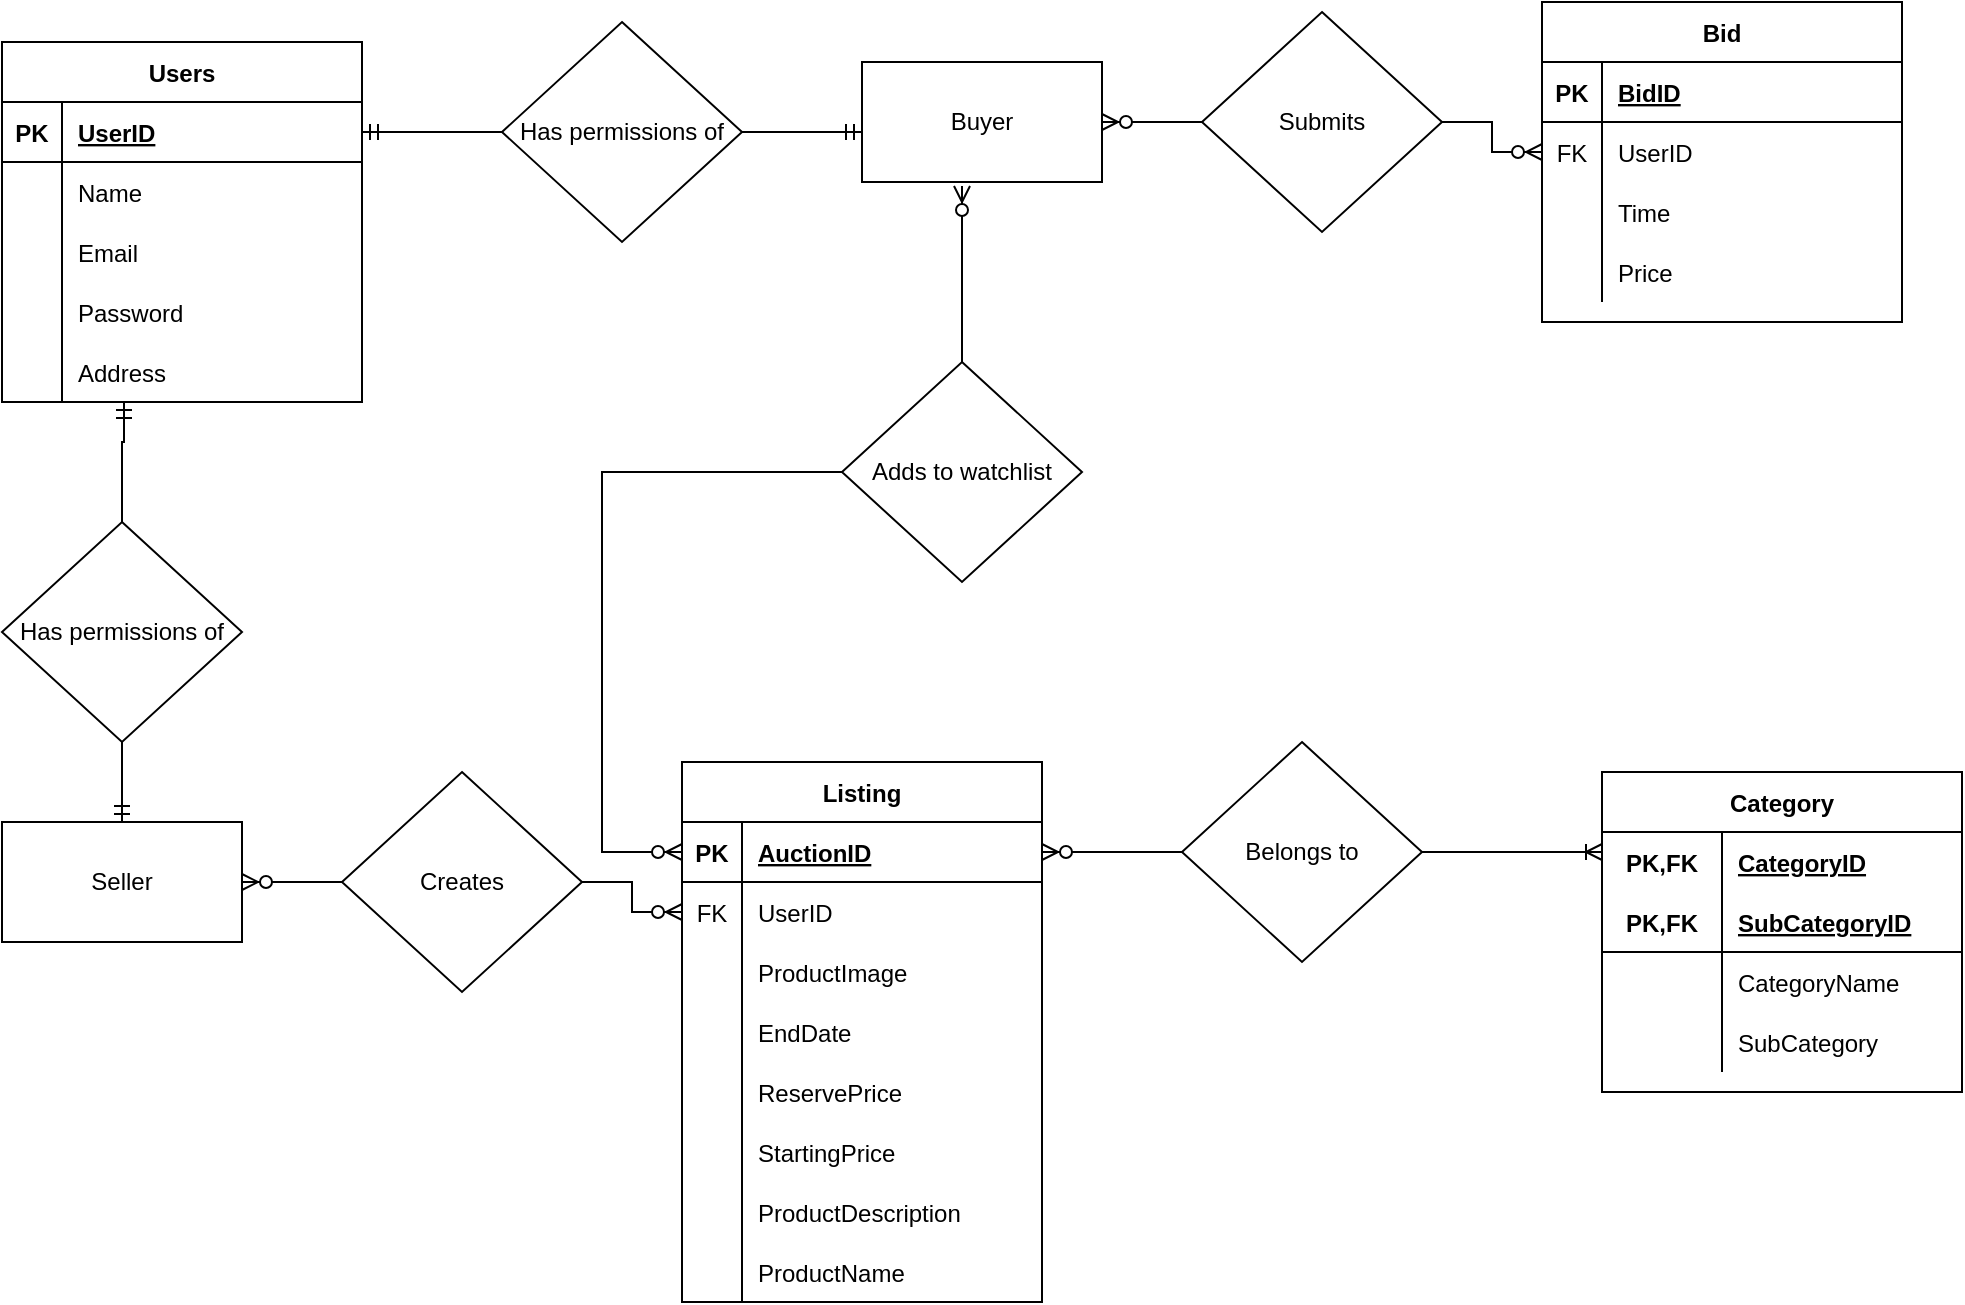<mxfile version="13.8.2" type="device"><diagram id="R2lEEEUBdFMjLlhIrx00" name="Page-1"><mxGraphModel dx="657" dy="1120" grid="1" gridSize="10" guides="1" tooltips="1" connect="1" arrows="1" fold="1" page="1" pageScale="1" pageWidth="850" pageHeight="1100" math="0" shadow="0" extFonts="Permanent Marker^https://fonts.googleapis.com/css?family=Permanent+Marker"><root><mxCell id="0"/><mxCell id="1" parent="0"/><mxCell id="yxh_WtCR7cOHG_nwAuPL-2" style="edgeStyle=orthogonalEdgeStyle;rounded=0;orthogonalLoop=1;jettySize=auto;html=1;endArrow=none;endFill=0;startArrow=ERmandOne;startFill=0;entryX=0;entryY=0.5;entryDx=0;entryDy=0;exitX=1;exitY=0.5;exitDx=0;exitDy=0;" edge="1" parent="1" source="yxh_WtCR7cOHG_nwAuPL-4" target="yxh_WtCR7cOHG_nwAuPL-19"><mxGeometry relative="1" as="geometry"><mxPoint x="170" y="310" as="targetPoint"/><mxPoint x="310" y="470" as="sourcePoint"/><Array as="points"><mxPoint x="400" y="465"/><mxPoint x="400" y="465"/></Array></mxGeometry></mxCell><mxCell id="yxh_WtCR7cOHG_nwAuPL-3" value="Users" style="shape=table;startSize=30;container=1;collapsible=1;childLayout=tableLayout;fixedRows=1;rowLines=0;fontStyle=1;align=center;resizeLast=1;" vertex="1" parent="1"><mxGeometry x="110" y="420" width="180" height="180" as="geometry"/></mxCell><mxCell id="yxh_WtCR7cOHG_nwAuPL-4" value="" style="shape=partialRectangle;collapsible=0;dropTarget=0;pointerEvents=0;fillColor=none;top=0;left=0;bottom=1;right=0;points=[[0,0.5],[1,0.5]];portConstraint=eastwest;" vertex="1" parent="yxh_WtCR7cOHG_nwAuPL-3"><mxGeometry y="30" width="180" height="30" as="geometry"/></mxCell><mxCell id="yxh_WtCR7cOHG_nwAuPL-5" value="PK" style="shape=partialRectangle;connectable=0;fillColor=none;top=0;left=0;bottom=0;right=0;fontStyle=1;overflow=hidden;" vertex="1" parent="yxh_WtCR7cOHG_nwAuPL-4"><mxGeometry width="30" height="30" as="geometry"/></mxCell><mxCell id="yxh_WtCR7cOHG_nwAuPL-6" value="UserID" style="shape=partialRectangle;connectable=0;fillColor=none;top=0;left=0;bottom=0;right=0;align=left;spacingLeft=6;fontStyle=5;overflow=hidden;" vertex="1" parent="yxh_WtCR7cOHG_nwAuPL-4"><mxGeometry x="30" width="150" height="30" as="geometry"/></mxCell><mxCell id="yxh_WtCR7cOHG_nwAuPL-7" value="" style="shape=partialRectangle;collapsible=0;dropTarget=0;pointerEvents=0;fillColor=none;top=0;left=0;bottom=0;right=0;points=[[0,0.5],[1,0.5]];portConstraint=eastwest;" vertex="1" parent="yxh_WtCR7cOHG_nwAuPL-3"><mxGeometry y="60" width="180" height="30" as="geometry"/></mxCell><mxCell id="yxh_WtCR7cOHG_nwAuPL-8" value="" style="shape=partialRectangle;connectable=0;fillColor=none;top=0;left=0;bottom=0;right=0;editable=1;overflow=hidden;" vertex="1" parent="yxh_WtCR7cOHG_nwAuPL-7"><mxGeometry width="30" height="30" as="geometry"/></mxCell><mxCell id="yxh_WtCR7cOHG_nwAuPL-9" value="Name" style="shape=partialRectangle;connectable=0;fillColor=none;top=0;left=0;bottom=0;right=0;align=left;spacingLeft=6;overflow=hidden;" vertex="1" parent="yxh_WtCR7cOHG_nwAuPL-7"><mxGeometry x="30" width="150" height="30" as="geometry"/></mxCell><mxCell id="yxh_WtCR7cOHG_nwAuPL-10" value="" style="shape=partialRectangle;collapsible=0;dropTarget=0;pointerEvents=0;fillColor=none;top=0;left=0;bottom=0;right=0;points=[[0,0.5],[1,0.5]];portConstraint=eastwest;" vertex="1" parent="yxh_WtCR7cOHG_nwAuPL-3"><mxGeometry y="90" width="180" height="30" as="geometry"/></mxCell><mxCell id="yxh_WtCR7cOHG_nwAuPL-11" value="" style="shape=partialRectangle;connectable=0;fillColor=none;top=0;left=0;bottom=0;right=0;editable=1;overflow=hidden;" vertex="1" parent="yxh_WtCR7cOHG_nwAuPL-10"><mxGeometry width="30" height="30" as="geometry"/></mxCell><mxCell id="yxh_WtCR7cOHG_nwAuPL-12" value="Email" style="shape=partialRectangle;connectable=0;fillColor=none;top=0;left=0;bottom=0;right=0;align=left;spacingLeft=6;overflow=hidden;" vertex="1" parent="yxh_WtCR7cOHG_nwAuPL-10"><mxGeometry x="30" width="150" height="30" as="geometry"/></mxCell><mxCell id="yxh_WtCR7cOHG_nwAuPL-13" value="" style="shape=partialRectangle;collapsible=0;dropTarget=0;pointerEvents=0;fillColor=none;top=0;left=0;bottom=0;right=0;points=[[0,0.5],[1,0.5]];portConstraint=eastwest;" vertex="1" parent="yxh_WtCR7cOHG_nwAuPL-3"><mxGeometry y="120" width="180" height="30" as="geometry"/></mxCell><mxCell id="yxh_WtCR7cOHG_nwAuPL-14" value="" style="shape=partialRectangle;connectable=0;fillColor=none;top=0;left=0;bottom=0;right=0;editable=1;overflow=hidden;" vertex="1" parent="yxh_WtCR7cOHG_nwAuPL-13"><mxGeometry width="30" height="30" as="geometry"/></mxCell><mxCell id="yxh_WtCR7cOHG_nwAuPL-15" value="Password" style="shape=partialRectangle;connectable=0;fillColor=none;top=0;left=0;bottom=0;right=0;align=left;spacingLeft=6;overflow=hidden;" vertex="1" parent="yxh_WtCR7cOHG_nwAuPL-13"><mxGeometry x="30" width="150" height="30" as="geometry"/></mxCell><mxCell id="yxh_WtCR7cOHG_nwAuPL-16" style="shape=partialRectangle;collapsible=0;dropTarget=0;pointerEvents=0;fillColor=none;top=0;left=0;bottom=0;right=0;points=[[0,0.5],[1,0.5]];portConstraint=eastwest;" vertex="1" parent="yxh_WtCR7cOHG_nwAuPL-3"><mxGeometry y="150" width="180" height="30" as="geometry"/></mxCell><mxCell id="yxh_WtCR7cOHG_nwAuPL-17" style="shape=partialRectangle;connectable=0;fillColor=none;top=0;left=0;bottom=0;right=0;editable=1;overflow=hidden;" vertex="1" parent="yxh_WtCR7cOHG_nwAuPL-16"><mxGeometry width="30" height="30" as="geometry"/></mxCell><mxCell id="yxh_WtCR7cOHG_nwAuPL-18" value="Address" style="shape=partialRectangle;connectable=0;fillColor=none;top=0;left=0;bottom=0;right=0;align=left;spacingLeft=6;overflow=hidden;" vertex="1" parent="yxh_WtCR7cOHG_nwAuPL-16"><mxGeometry x="30" width="150" height="30" as="geometry"/></mxCell><mxCell id="yxh_WtCR7cOHG_nwAuPL-19" value="Has permissions of" style="rhombus;whiteSpace=wrap;html=1;" vertex="1" parent="1"><mxGeometry x="360" y="410" width="120" height="110" as="geometry"/></mxCell><mxCell id="yxh_WtCR7cOHG_nwAuPL-20" value="Buyer" style="rounded=0;whiteSpace=wrap;html=1;" vertex="1" parent="1"><mxGeometry x="540" y="430" width="120" height="60" as="geometry"/></mxCell><mxCell id="yxh_WtCR7cOHG_nwAuPL-21" value="" style="endArrow=ERmandOne;html=1;exitX=1;exitY=0.5;exitDx=0;exitDy=0;endFill=0;" edge="1" parent="1" source="yxh_WtCR7cOHG_nwAuPL-19"><mxGeometry width="50" height="50" relative="1" as="geometry"><mxPoint x="210" y="410" as="sourcePoint"/><mxPoint x="540" y="465" as="targetPoint"/></mxGeometry></mxCell><mxCell id="yxh_WtCR7cOHG_nwAuPL-25" value="" style="endArrow=ERzeroToMany;html=1;entryX=1;entryY=0.5;entryDx=0;entryDy=0;startArrow=none;startFill=0;endFill=1;" edge="1" parent="1" target="yxh_WtCR7cOHG_nwAuPL-20"><mxGeometry width="50" height="50" relative="1" as="geometry"><mxPoint x="710" y="460" as="sourcePoint"/><mxPoint x="690" y="700" as="targetPoint"/></mxGeometry></mxCell><mxCell id="yxh_WtCR7cOHG_nwAuPL-28" style="edgeStyle=orthogonalEdgeStyle;rounded=0;orthogonalLoop=1;jettySize=auto;html=1;startArrow=none;startFill=0;endArrow=ERzeroToMany;endFill=1;entryX=0;entryY=0.5;entryDx=0;entryDy=0;" edge="1" parent="1" source="yxh_WtCR7cOHG_nwAuPL-27" target="yxh_WtCR7cOHG_nwAuPL-65"><mxGeometry relative="1" as="geometry"><mxPoint x="880" y="460" as="targetPoint"/></mxGeometry></mxCell><mxCell id="yxh_WtCR7cOHG_nwAuPL-27" value="Submits" style="rhombus;whiteSpace=wrap;html=1;" vertex="1" parent="1"><mxGeometry x="710" y="405" width="120" height="110" as="geometry"/></mxCell><mxCell id="yxh_WtCR7cOHG_nwAuPL-61" value="Bid" style="shape=table;startSize=30;container=1;collapsible=1;childLayout=tableLayout;fixedRows=1;rowLines=0;fontStyle=1;align=center;resizeLast=1;" vertex="1" parent="1"><mxGeometry x="880" y="400" width="180" height="160" as="geometry"/></mxCell><mxCell id="yxh_WtCR7cOHG_nwAuPL-62" value="" style="shape=partialRectangle;collapsible=0;dropTarget=0;pointerEvents=0;fillColor=none;top=0;left=0;bottom=1;right=0;points=[[0,0.5],[1,0.5]];portConstraint=eastwest;" vertex="1" parent="yxh_WtCR7cOHG_nwAuPL-61"><mxGeometry y="30" width="180" height="30" as="geometry"/></mxCell><mxCell id="yxh_WtCR7cOHG_nwAuPL-63" value="PK" style="shape=partialRectangle;connectable=0;fillColor=none;top=0;left=0;bottom=0;right=0;fontStyle=1;overflow=hidden;" vertex="1" parent="yxh_WtCR7cOHG_nwAuPL-62"><mxGeometry width="30" height="30" as="geometry"/></mxCell><mxCell id="yxh_WtCR7cOHG_nwAuPL-64" value="BidID" style="shape=partialRectangle;connectable=0;fillColor=none;top=0;left=0;bottom=0;right=0;align=left;spacingLeft=6;fontStyle=5;overflow=hidden;" vertex="1" parent="yxh_WtCR7cOHG_nwAuPL-62"><mxGeometry x="30" width="150" height="30" as="geometry"/></mxCell><mxCell id="yxh_WtCR7cOHG_nwAuPL-65" value="" style="shape=partialRectangle;collapsible=0;dropTarget=0;pointerEvents=0;fillColor=none;top=0;left=0;bottom=0;right=0;points=[[0,0.5],[1,0.5]];portConstraint=eastwest;" vertex="1" parent="yxh_WtCR7cOHG_nwAuPL-61"><mxGeometry y="60" width="180" height="30" as="geometry"/></mxCell><mxCell id="yxh_WtCR7cOHG_nwAuPL-66" value="FK" style="shape=partialRectangle;connectable=0;fillColor=none;top=0;left=0;bottom=0;right=0;editable=1;overflow=hidden;" vertex="1" parent="yxh_WtCR7cOHG_nwAuPL-65"><mxGeometry width="30" height="30" as="geometry"/></mxCell><mxCell id="yxh_WtCR7cOHG_nwAuPL-67" value="UserID" style="shape=partialRectangle;connectable=0;fillColor=none;top=0;left=0;bottom=0;right=0;align=left;spacingLeft=6;overflow=hidden;" vertex="1" parent="yxh_WtCR7cOHG_nwAuPL-65"><mxGeometry x="30" width="150" height="30" as="geometry"/></mxCell><mxCell id="yxh_WtCR7cOHG_nwAuPL-68" value="" style="shape=partialRectangle;collapsible=0;dropTarget=0;pointerEvents=0;fillColor=none;top=0;left=0;bottom=0;right=0;points=[[0,0.5],[1,0.5]];portConstraint=eastwest;" vertex="1" parent="yxh_WtCR7cOHG_nwAuPL-61"><mxGeometry y="90" width="180" height="30" as="geometry"/></mxCell><mxCell id="yxh_WtCR7cOHG_nwAuPL-69" value="" style="shape=partialRectangle;connectable=0;fillColor=none;top=0;left=0;bottom=0;right=0;editable=1;overflow=hidden;" vertex="1" parent="yxh_WtCR7cOHG_nwAuPL-68"><mxGeometry width="30" height="30" as="geometry"/></mxCell><mxCell id="yxh_WtCR7cOHG_nwAuPL-70" value="Time" style="shape=partialRectangle;connectable=0;fillColor=none;top=0;left=0;bottom=0;right=0;align=left;spacingLeft=6;overflow=hidden;" vertex="1" parent="yxh_WtCR7cOHG_nwAuPL-68"><mxGeometry x="30" width="150" height="30" as="geometry"/></mxCell><mxCell id="yxh_WtCR7cOHG_nwAuPL-71" value="" style="shape=partialRectangle;collapsible=0;dropTarget=0;pointerEvents=0;fillColor=none;top=0;left=0;bottom=0;right=0;points=[[0,0.5],[1,0.5]];portConstraint=eastwest;" vertex="1" parent="yxh_WtCR7cOHG_nwAuPL-61"><mxGeometry y="120" width="180" height="30" as="geometry"/></mxCell><mxCell id="yxh_WtCR7cOHG_nwAuPL-72" value="" style="shape=partialRectangle;connectable=0;fillColor=none;top=0;left=0;bottom=0;right=0;editable=1;overflow=hidden;" vertex="1" parent="yxh_WtCR7cOHG_nwAuPL-71"><mxGeometry width="30" height="30" as="geometry"/></mxCell><mxCell id="yxh_WtCR7cOHG_nwAuPL-73" value="Price" style="shape=partialRectangle;connectable=0;fillColor=none;top=0;left=0;bottom=0;right=0;align=left;spacingLeft=6;overflow=hidden;" vertex="1" parent="yxh_WtCR7cOHG_nwAuPL-71"><mxGeometry x="30" width="150" height="30" as="geometry"/></mxCell><mxCell id="yxh_WtCR7cOHG_nwAuPL-74" style="edgeStyle=orthogonalEdgeStyle;rounded=0;orthogonalLoop=1;jettySize=auto;html=1;endArrow=none;endFill=0;startArrow=ERmandOne;startFill=0;entryX=0.5;entryY=0;entryDx=0;entryDy=0;" edge="1" parent="1" source="yxh_WtCR7cOHG_nwAuPL-16" target="yxh_WtCR7cOHG_nwAuPL-75"><mxGeometry relative="1" as="geometry"><mxPoint x="170" y="930" as="targetPoint"/><mxPoint x="170" y="1040" as="sourcePoint"/><Array as="points"><mxPoint x="171" y="620"/><mxPoint x="170" y="620"/></Array></mxGeometry></mxCell><mxCell id="yxh_WtCR7cOHG_nwAuPL-75" value="Has permissions of" style="rhombus;whiteSpace=wrap;html=1;" vertex="1" parent="1"><mxGeometry x="110" y="660" width="120" height="110" as="geometry"/></mxCell><mxCell id="yxh_WtCR7cOHG_nwAuPL-76" value="Seller" style="rounded=0;whiteSpace=wrap;html=1;" vertex="1" parent="1"><mxGeometry x="110" y="810" width="120" height="60" as="geometry"/></mxCell><mxCell id="yxh_WtCR7cOHG_nwAuPL-77" value="" style="endArrow=ERmandOne;html=1;endFill=0;" edge="1" parent="1"><mxGeometry width="50" height="50" relative="1" as="geometry"><mxPoint x="170" y="770" as="sourcePoint"/><mxPoint x="170" y="810" as="targetPoint"/></mxGeometry></mxCell><mxCell id="yxh_WtCR7cOHG_nwAuPL-78" value="" style="endArrow=ERzeroToMany;html=1;entryX=1;entryY=0.5;entryDx=0;entryDy=0;startArrow=none;startFill=0;endFill=1;" edge="1" parent="1" target="yxh_WtCR7cOHG_nwAuPL-76"><mxGeometry width="50" height="50" relative="1" as="geometry"><mxPoint x="280" y="840" as="sourcePoint"/><mxPoint x="260" y="1080" as="targetPoint"/></mxGeometry></mxCell><mxCell id="yxh_WtCR7cOHG_nwAuPL-79" style="edgeStyle=orthogonalEdgeStyle;rounded=0;orthogonalLoop=1;jettySize=auto;html=1;startArrow=none;startFill=0;endArrow=ERzeroToMany;endFill=1;entryX=0;entryY=0.5;entryDx=0;entryDy=0;" edge="1" parent="1" source="yxh_WtCR7cOHG_nwAuPL-80" target="yxh_WtCR7cOHG_nwAuPL-85"><mxGeometry relative="1" as="geometry"><mxPoint x="450" y="840" as="targetPoint"/></mxGeometry></mxCell><mxCell id="yxh_WtCR7cOHG_nwAuPL-80" value="Creates" style="rhombus;whiteSpace=wrap;html=1;" vertex="1" parent="1"><mxGeometry x="280" y="785" width="120" height="110" as="geometry"/></mxCell><mxCell id="yxh_WtCR7cOHG_nwAuPL-81" value="Listing" style="shape=table;startSize=30;container=1;collapsible=1;childLayout=tableLayout;fixedRows=1;rowLines=0;fontStyle=1;align=center;resizeLast=1;" vertex="1" parent="1"><mxGeometry x="450" y="780" width="180" height="270" as="geometry"/></mxCell><mxCell id="yxh_WtCR7cOHG_nwAuPL-82" value="" style="shape=partialRectangle;collapsible=0;dropTarget=0;pointerEvents=0;fillColor=none;top=0;left=0;bottom=1;right=0;points=[[0,0.5],[1,0.5]];portConstraint=eastwest;" vertex="1" parent="yxh_WtCR7cOHG_nwAuPL-81"><mxGeometry y="30" width="180" height="30" as="geometry"/></mxCell><mxCell id="yxh_WtCR7cOHG_nwAuPL-83" value="PK" style="shape=partialRectangle;connectable=0;fillColor=none;top=0;left=0;bottom=0;right=0;fontStyle=1;overflow=hidden;" vertex="1" parent="yxh_WtCR7cOHG_nwAuPL-82"><mxGeometry width="30" height="30" as="geometry"/></mxCell><mxCell id="yxh_WtCR7cOHG_nwAuPL-84" value="AuctionID" style="shape=partialRectangle;connectable=0;fillColor=none;top=0;left=0;bottom=0;right=0;align=left;spacingLeft=6;fontStyle=5;overflow=hidden;" vertex="1" parent="yxh_WtCR7cOHG_nwAuPL-82"><mxGeometry x="30" width="150" height="30" as="geometry"/></mxCell><mxCell id="yxh_WtCR7cOHG_nwAuPL-85" value="" style="shape=partialRectangle;collapsible=0;dropTarget=0;pointerEvents=0;fillColor=none;top=0;left=0;bottom=0;right=0;points=[[0,0.5],[1,0.5]];portConstraint=eastwest;" vertex="1" parent="yxh_WtCR7cOHG_nwAuPL-81"><mxGeometry y="60" width="180" height="30" as="geometry"/></mxCell><mxCell id="yxh_WtCR7cOHG_nwAuPL-86" value="FK" style="shape=partialRectangle;connectable=0;fillColor=none;top=0;left=0;bottom=0;right=0;editable=1;overflow=hidden;" vertex="1" parent="yxh_WtCR7cOHG_nwAuPL-85"><mxGeometry width="30" height="30" as="geometry"/></mxCell><mxCell id="yxh_WtCR7cOHG_nwAuPL-87" value="UserID" style="shape=partialRectangle;connectable=0;fillColor=none;top=0;left=0;bottom=0;right=0;align=left;spacingLeft=6;overflow=hidden;" vertex="1" parent="yxh_WtCR7cOHG_nwAuPL-85"><mxGeometry x="30" width="150" height="30" as="geometry"/></mxCell><mxCell id="yxh_WtCR7cOHG_nwAuPL-88" value="" style="shape=partialRectangle;collapsible=0;dropTarget=0;pointerEvents=0;fillColor=none;top=0;left=0;bottom=0;right=0;points=[[0,0.5],[1,0.5]];portConstraint=eastwest;" vertex="1" parent="yxh_WtCR7cOHG_nwAuPL-81"><mxGeometry y="90" width="180" height="30" as="geometry"/></mxCell><mxCell id="yxh_WtCR7cOHG_nwAuPL-89" value="" style="shape=partialRectangle;connectable=0;fillColor=none;top=0;left=0;bottom=0;right=0;editable=1;overflow=hidden;" vertex="1" parent="yxh_WtCR7cOHG_nwAuPL-88"><mxGeometry width="30" height="30" as="geometry"/></mxCell><mxCell id="yxh_WtCR7cOHG_nwAuPL-90" value="ProductImage" style="shape=partialRectangle;connectable=0;fillColor=none;top=0;left=0;bottom=0;right=0;align=left;spacingLeft=6;overflow=hidden;" vertex="1" parent="yxh_WtCR7cOHG_nwAuPL-88"><mxGeometry x="30" width="150" height="30" as="geometry"/></mxCell><mxCell id="yxh_WtCR7cOHG_nwAuPL-91" value="" style="shape=partialRectangle;collapsible=0;dropTarget=0;pointerEvents=0;fillColor=none;top=0;left=0;bottom=0;right=0;points=[[0,0.5],[1,0.5]];portConstraint=eastwest;" vertex="1" parent="yxh_WtCR7cOHG_nwAuPL-81"><mxGeometry y="120" width="180" height="30" as="geometry"/></mxCell><mxCell id="yxh_WtCR7cOHG_nwAuPL-92" value="" style="shape=partialRectangle;connectable=0;fillColor=none;top=0;left=0;bottom=0;right=0;editable=1;overflow=hidden;" vertex="1" parent="yxh_WtCR7cOHG_nwAuPL-91"><mxGeometry width="30" height="30" as="geometry"/></mxCell><mxCell id="yxh_WtCR7cOHG_nwAuPL-93" value="EndDate" style="shape=partialRectangle;connectable=0;fillColor=none;top=0;left=0;bottom=0;right=0;align=left;spacingLeft=6;overflow=hidden;" vertex="1" parent="yxh_WtCR7cOHG_nwAuPL-91"><mxGeometry x="30" width="150" height="30" as="geometry"/></mxCell><mxCell id="yxh_WtCR7cOHG_nwAuPL-94" style="shape=partialRectangle;collapsible=0;dropTarget=0;pointerEvents=0;fillColor=none;top=0;left=0;bottom=0;right=0;points=[[0,0.5],[1,0.5]];portConstraint=eastwest;" vertex="1" parent="yxh_WtCR7cOHG_nwAuPL-81"><mxGeometry y="150" width="180" height="30" as="geometry"/></mxCell><mxCell id="yxh_WtCR7cOHG_nwAuPL-95" style="shape=partialRectangle;connectable=0;fillColor=none;top=0;left=0;bottom=0;right=0;editable=1;overflow=hidden;" vertex="1" parent="yxh_WtCR7cOHG_nwAuPL-94"><mxGeometry width="30" height="30" as="geometry"/></mxCell><mxCell id="yxh_WtCR7cOHG_nwAuPL-96" value="ReservePrice" style="shape=partialRectangle;connectable=0;fillColor=none;top=0;left=0;bottom=0;right=0;align=left;spacingLeft=6;overflow=hidden;" vertex="1" parent="yxh_WtCR7cOHG_nwAuPL-94"><mxGeometry x="30" width="150" height="30" as="geometry"/></mxCell><mxCell id="yxh_WtCR7cOHG_nwAuPL-97" style="shape=partialRectangle;collapsible=0;dropTarget=0;pointerEvents=0;fillColor=none;top=0;left=0;bottom=0;right=0;points=[[0,0.5],[1,0.5]];portConstraint=eastwest;" vertex="1" parent="yxh_WtCR7cOHG_nwAuPL-81"><mxGeometry y="180" width="180" height="30" as="geometry"/></mxCell><mxCell id="yxh_WtCR7cOHG_nwAuPL-98" style="shape=partialRectangle;connectable=0;fillColor=none;top=0;left=0;bottom=0;right=0;editable=1;overflow=hidden;" vertex="1" parent="yxh_WtCR7cOHG_nwAuPL-97"><mxGeometry width="30" height="30" as="geometry"/></mxCell><mxCell id="yxh_WtCR7cOHG_nwAuPL-99" value="StartingPrice" style="shape=partialRectangle;connectable=0;fillColor=none;top=0;left=0;bottom=0;right=0;align=left;spacingLeft=6;overflow=hidden;" vertex="1" parent="yxh_WtCR7cOHG_nwAuPL-97"><mxGeometry x="30" width="150" height="30" as="geometry"/></mxCell><mxCell id="yxh_WtCR7cOHG_nwAuPL-100" style="shape=partialRectangle;collapsible=0;dropTarget=0;pointerEvents=0;fillColor=none;top=0;left=0;bottom=0;right=0;points=[[0,0.5],[1,0.5]];portConstraint=eastwest;" vertex="1" parent="yxh_WtCR7cOHG_nwAuPL-81"><mxGeometry y="210" width="180" height="30" as="geometry"/></mxCell><mxCell id="yxh_WtCR7cOHG_nwAuPL-101" style="shape=partialRectangle;connectable=0;fillColor=none;top=0;left=0;bottom=0;right=0;editable=1;overflow=hidden;" vertex="1" parent="yxh_WtCR7cOHG_nwAuPL-100"><mxGeometry width="30" height="30" as="geometry"/></mxCell><mxCell id="yxh_WtCR7cOHG_nwAuPL-102" value="ProductDescription" style="shape=partialRectangle;connectable=0;fillColor=none;top=0;left=0;bottom=0;right=0;align=left;spacingLeft=6;overflow=hidden;" vertex="1" parent="yxh_WtCR7cOHG_nwAuPL-100"><mxGeometry x="30" width="150" height="30" as="geometry"/></mxCell><mxCell id="yxh_WtCR7cOHG_nwAuPL-103" style="shape=partialRectangle;collapsible=0;dropTarget=0;pointerEvents=0;fillColor=none;top=0;left=0;bottom=0;right=0;points=[[0,0.5],[1,0.5]];portConstraint=eastwest;" vertex="1" parent="yxh_WtCR7cOHG_nwAuPL-81"><mxGeometry y="240" width="180" height="30" as="geometry"/></mxCell><mxCell id="yxh_WtCR7cOHG_nwAuPL-104" style="shape=partialRectangle;connectable=0;fillColor=none;top=0;left=0;bottom=0;right=0;editable=1;overflow=hidden;" vertex="1" parent="yxh_WtCR7cOHG_nwAuPL-103"><mxGeometry width="30" height="30" as="geometry"/></mxCell><mxCell id="yxh_WtCR7cOHG_nwAuPL-105" value="ProductName" style="shape=partialRectangle;connectable=0;fillColor=none;top=0;left=0;bottom=0;right=0;align=left;spacingLeft=6;overflow=hidden;" vertex="1" parent="yxh_WtCR7cOHG_nwAuPL-103"><mxGeometry x="30" width="150" height="30" as="geometry"/></mxCell><mxCell id="yxh_WtCR7cOHG_nwAuPL-111" style="edgeStyle=orthogonalEdgeStyle;rounded=0;orthogonalLoop=1;jettySize=auto;html=1;startArrow=none;startFill=0;endArrow=ERoneToMany;endFill=0;" edge="1" parent="1" source="yxh_WtCR7cOHG_nwAuPL-109"><mxGeometry relative="1" as="geometry"><mxPoint x="910" y="825" as="targetPoint"/></mxGeometry></mxCell><mxCell id="yxh_WtCR7cOHG_nwAuPL-109" value="Belongs to" style="rhombus;whiteSpace=wrap;html=1;" vertex="1" parent="1"><mxGeometry x="700" y="770" width="120" height="110" as="geometry"/></mxCell><mxCell id="yxh_WtCR7cOHG_nwAuPL-110" style="edgeStyle=orthogonalEdgeStyle;rounded=0;orthogonalLoop=1;jettySize=auto;html=1;entryX=0;entryY=0.5;entryDx=0;entryDy=0;startArrow=ERzeroToMany;startFill=1;endArrow=none;endFill=0;" edge="1" parent="1" source="yxh_WtCR7cOHG_nwAuPL-82" target="yxh_WtCR7cOHG_nwAuPL-109"><mxGeometry relative="1" as="geometry"/></mxCell><mxCell id="yxh_WtCR7cOHG_nwAuPL-137" value="Category" style="shape=table;startSize=30;container=1;collapsible=1;childLayout=tableLayout;fixedRows=1;rowLines=0;fontStyle=1;align=center;resizeLast=1;" vertex="1" parent="1"><mxGeometry x="910" y="785" width="180" height="160" as="geometry"/></mxCell><mxCell id="yxh_WtCR7cOHG_nwAuPL-138" value="" style="shape=partialRectangle;collapsible=0;dropTarget=0;pointerEvents=0;fillColor=none;top=0;left=0;bottom=0;right=0;points=[[0,0.5],[1,0.5]];portConstraint=eastwest;" vertex="1" parent="yxh_WtCR7cOHG_nwAuPL-137"><mxGeometry y="30" width="180" height="30" as="geometry"/></mxCell><mxCell id="yxh_WtCR7cOHG_nwAuPL-139" value="PK,FK" style="shape=partialRectangle;connectable=0;fillColor=none;top=0;left=0;bottom=0;right=0;fontStyle=1;overflow=hidden;" vertex="1" parent="yxh_WtCR7cOHG_nwAuPL-138"><mxGeometry width="60" height="30" as="geometry"/></mxCell><mxCell id="yxh_WtCR7cOHG_nwAuPL-140" value="CategoryID" style="shape=partialRectangle;connectable=0;fillColor=none;top=0;left=0;bottom=0;right=0;align=left;spacingLeft=6;fontStyle=5;overflow=hidden;" vertex="1" parent="yxh_WtCR7cOHG_nwAuPL-138"><mxGeometry x="60" width="120" height="30" as="geometry"/></mxCell><mxCell id="yxh_WtCR7cOHG_nwAuPL-141" value="" style="shape=partialRectangle;collapsible=0;dropTarget=0;pointerEvents=0;fillColor=none;top=0;left=0;bottom=1;right=0;points=[[0,0.5],[1,0.5]];portConstraint=eastwest;" vertex="1" parent="yxh_WtCR7cOHG_nwAuPL-137"><mxGeometry y="60" width="180" height="30" as="geometry"/></mxCell><mxCell id="yxh_WtCR7cOHG_nwAuPL-142" value="PK,FK" style="shape=partialRectangle;connectable=0;fillColor=none;top=0;left=0;bottom=0;right=0;fontStyle=1;overflow=hidden;" vertex="1" parent="yxh_WtCR7cOHG_nwAuPL-141"><mxGeometry width="60" height="30" as="geometry"/></mxCell><mxCell id="yxh_WtCR7cOHG_nwAuPL-143" value="SubCategoryID" style="shape=partialRectangle;connectable=0;fillColor=none;top=0;left=0;bottom=0;right=0;align=left;spacingLeft=6;fontStyle=5;overflow=hidden;" vertex="1" parent="yxh_WtCR7cOHG_nwAuPL-141"><mxGeometry x="60" width="120" height="30" as="geometry"/></mxCell><mxCell id="yxh_WtCR7cOHG_nwAuPL-144" value="" style="shape=partialRectangle;collapsible=0;dropTarget=0;pointerEvents=0;fillColor=none;top=0;left=0;bottom=0;right=0;points=[[0,0.5],[1,0.5]];portConstraint=eastwest;" vertex="1" parent="yxh_WtCR7cOHG_nwAuPL-137"><mxGeometry y="90" width="180" height="30" as="geometry"/></mxCell><mxCell id="yxh_WtCR7cOHG_nwAuPL-145" value="" style="shape=partialRectangle;connectable=0;fillColor=none;top=0;left=0;bottom=0;right=0;editable=1;overflow=hidden;" vertex="1" parent="yxh_WtCR7cOHG_nwAuPL-144"><mxGeometry width="60" height="30" as="geometry"/></mxCell><mxCell id="yxh_WtCR7cOHG_nwAuPL-146" value="CategoryName" style="shape=partialRectangle;connectable=0;fillColor=none;top=0;left=0;bottom=0;right=0;align=left;spacingLeft=6;overflow=hidden;" vertex="1" parent="yxh_WtCR7cOHG_nwAuPL-144"><mxGeometry x="60" width="120" height="30" as="geometry"/></mxCell><mxCell id="yxh_WtCR7cOHG_nwAuPL-147" value="" style="shape=partialRectangle;collapsible=0;dropTarget=0;pointerEvents=0;fillColor=none;top=0;left=0;bottom=0;right=0;points=[[0,0.5],[1,0.5]];portConstraint=eastwest;" vertex="1" parent="yxh_WtCR7cOHG_nwAuPL-137"><mxGeometry y="120" width="180" height="30" as="geometry"/></mxCell><mxCell id="yxh_WtCR7cOHG_nwAuPL-148" value="" style="shape=partialRectangle;connectable=0;fillColor=none;top=0;left=0;bottom=0;right=0;editable=1;overflow=hidden;" vertex="1" parent="yxh_WtCR7cOHG_nwAuPL-147"><mxGeometry width="60" height="30" as="geometry"/></mxCell><mxCell id="yxh_WtCR7cOHG_nwAuPL-149" value="SubCategory" style="shape=partialRectangle;connectable=0;fillColor=none;top=0;left=0;bottom=0;right=0;align=left;spacingLeft=6;overflow=hidden;" vertex="1" parent="yxh_WtCR7cOHG_nwAuPL-147"><mxGeometry x="60" width="120" height="30" as="geometry"/></mxCell><mxCell id="yxh_WtCR7cOHG_nwAuPL-153" style="edgeStyle=orthogonalEdgeStyle;rounded=0;orthogonalLoop=1;jettySize=auto;html=1;startArrow=none;startFill=0;endArrow=ERzeroToMany;endFill=1;" edge="1" parent="1" source="yxh_WtCR7cOHG_nwAuPL-152"><mxGeometry relative="1" as="geometry"><mxPoint x="590" y="492" as="targetPoint"/></mxGeometry></mxCell><mxCell id="yxh_WtCR7cOHG_nwAuPL-154" style="edgeStyle=orthogonalEdgeStyle;rounded=0;orthogonalLoop=1;jettySize=auto;html=1;startArrow=none;startFill=0;endArrow=ERzeroToMany;endFill=1;entryX=0;entryY=0.5;entryDx=0;entryDy=0;" edge="1" parent="1" source="yxh_WtCR7cOHG_nwAuPL-152" target="yxh_WtCR7cOHG_nwAuPL-82"><mxGeometry relative="1" as="geometry"><mxPoint x="590" y="760.0" as="targetPoint"/><Array as="points"><mxPoint x="410" y="635"/><mxPoint x="410" y="825"/></Array></mxGeometry></mxCell><mxCell id="yxh_WtCR7cOHG_nwAuPL-152" value="Adds to watchlist" style="rhombus;whiteSpace=wrap;html=1;" vertex="1" parent="1"><mxGeometry x="530" y="580" width="120" height="110" as="geometry"/></mxCell></root></mxGraphModel></diagram></mxfile>